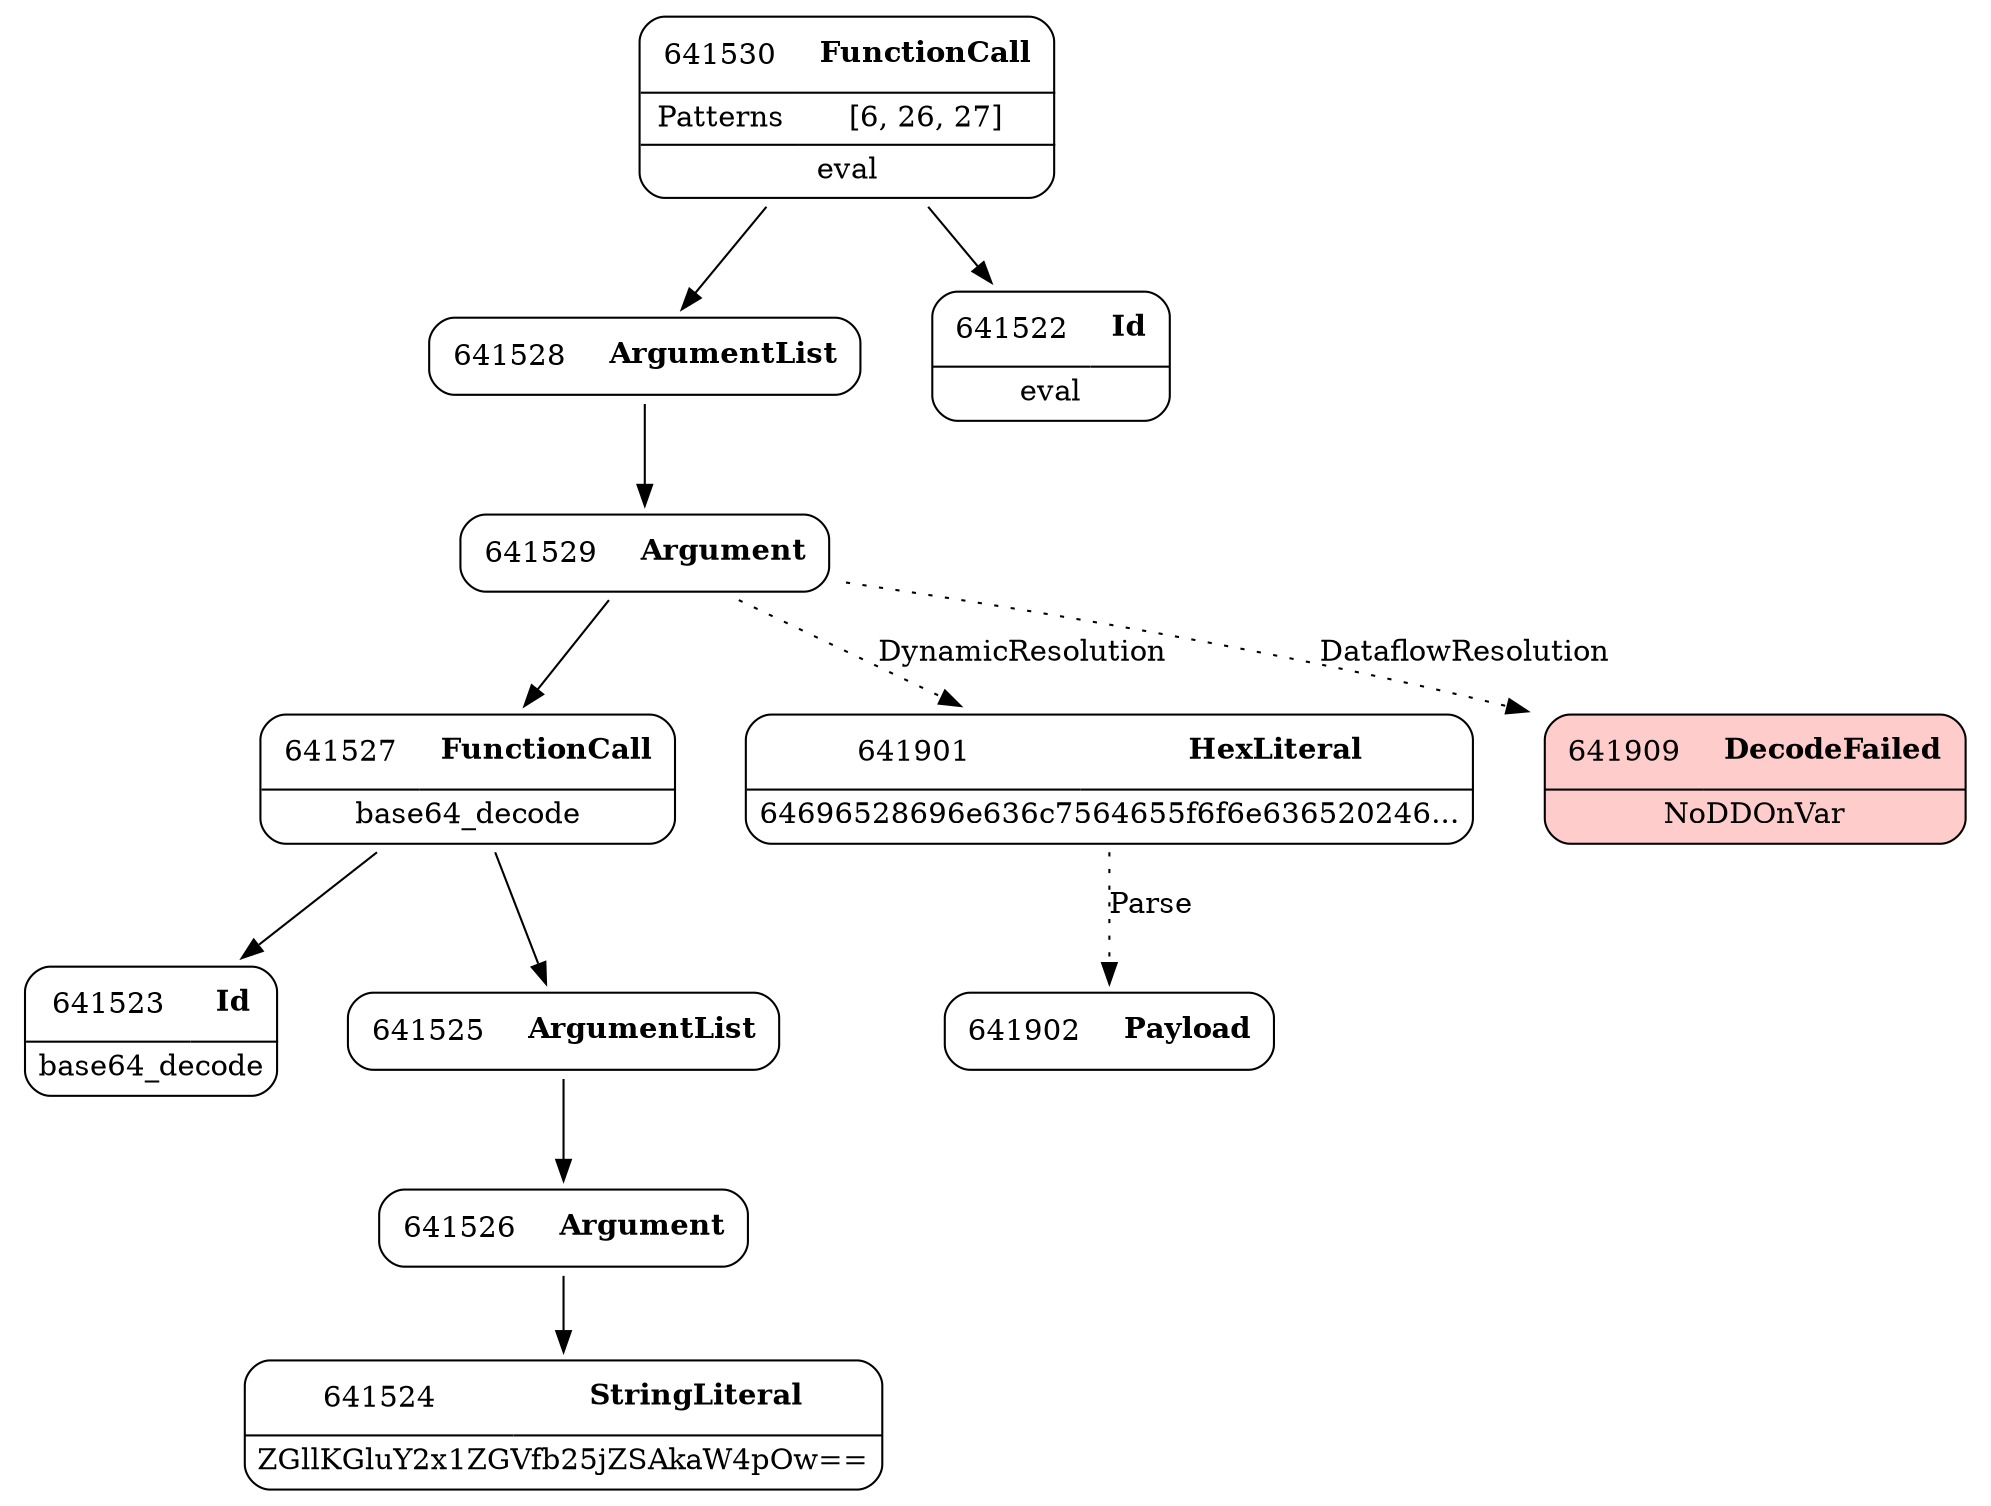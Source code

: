 digraph ast {
node [shape=none];
641529 [label=<<TABLE border='1' cellspacing='0' cellpadding='10' style='rounded' ><TR><TD border='0'>641529</TD><TD border='0'><B>Argument</B></TD></TR></TABLE>>];
641529 -> 641527 [weight=2];
641529 -> 641901 [style=dotted,label=DynamicResolution];
641529 -> 641909 [style=dotted,label=DataflowResolution];
641528 [label=<<TABLE border='1' cellspacing='0' cellpadding='10' style='rounded' ><TR><TD border='0'>641528</TD><TD border='0'><B>ArgumentList</B></TD></TR></TABLE>>];
641528 -> 641529 [weight=2];
641530 [label=<<TABLE border='1' cellspacing='0' cellpadding='10' style='rounded' ><TR><TD border='0'>641530</TD><TD border='0'><B>FunctionCall</B></TD></TR><HR/><TR><TD border='0' cellpadding='5'>Patterns</TD><TD border='0' cellpadding='5'>[6, 26, 27]</TD></TR><HR/><TR><TD border='0' cellpadding='5' colspan='2'>eval</TD></TR></TABLE>>];
641530 -> 641522 [weight=2];
641530 -> 641528 [weight=2];
641901 [label=<<TABLE border='1' cellspacing='0' cellpadding='10' style='rounded' ><TR><TD border='0'>641901</TD><TD border='0'><B>HexLiteral</B></TD></TR><HR/><TR><TD border='0' cellpadding='5' colspan='2'>64696528696e636c7564655f6f6e636520246...</TD></TR></TABLE>>];
641901 -> 641902 [style=dotted,label=Parse];
641902 [label=<<TABLE border='1' cellspacing='0' cellpadding='10' style='rounded' ><TR><TD border='0'>641902</TD><TD border='0'><B>Payload</B></TD></TR></TABLE>>];
641523 [label=<<TABLE border='1' cellspacing='0' cellpadding='10' style='rounded' ><TR><TD border='0'>641523</TD><TD border='0'><B>Id</B></TD></TR><HR/><TR><TD border='0' cellpadding='5' colspan='2'>base64_decode</TD></TR></TABLE>>];
641522 [label=<<TABLE border='1' cellspacing='0' cellpadding='10' style='rounded' ><TR><TD border='0'>641522</TD><TD border='0'><B>Id</B></TD></TR><HR/><TR><TD border='0' cellpadding='5' colspan='2'>eval</TD></TR></TABLE>>];
641525 [label=<<TABLE border='1' cellspacing='0' cellpadding='10' style='rounded' ><TR><TD border='0'>641525</TD><TD border='0'><B>ArgumentList</B></TD></TR></TABLE>>];
641525 -> 641526 [weight=2];
641909 [label=<<TABLE border='1' cellspacing='0' cellpadding='10' style='rounded' bgcolor='#FFCCCC' ><TR><TD border='0'>641909</TD><TD border='0'><B>DecodeFailed</B></TD></TR><HR/><TR><TD border='0' cellpadding='5' colspan='2'>NoDDOnVar</TD></TR></TABLE>>];
641524 [label=<<TABLE border='1' cellspacing='0' cellpadding='10' style='rounded' ><TR><TD border='0'>641524</TD><TD border='0'><B>StringLiteral</B></TD></TR><HR/><TR><TD border='0' cellpadding='5' colspan='2'>ZGllKGluY2x1ZGVfb25jZSAkaW4pOw==</TD></TR></TABLE>>];
641527 [label=<<TABLE border='1' cellspacing='0' cellpadding='10' style='rounded' ><TR><TD border='0'>641527</TD><TD border='0'><B>FunctionCall</B></TD></TR><HR/><TR><TD border='0' cellpadding='5' colspan='2'>base64_decode</TD></TR></TABLE>>];
641527 -> 641523 [weight=2];
641527 -> 641525 [weight=2];
641526 [label=<<TABLE border='1' cellspacing='0' cellpadding='10' style='rounded' ><TR><TD border='0'>641526</TD><TD border='0'><B>Argument</B></TD></TR></TABLE>>];
641526 -> 641524 [weight=2];
}
